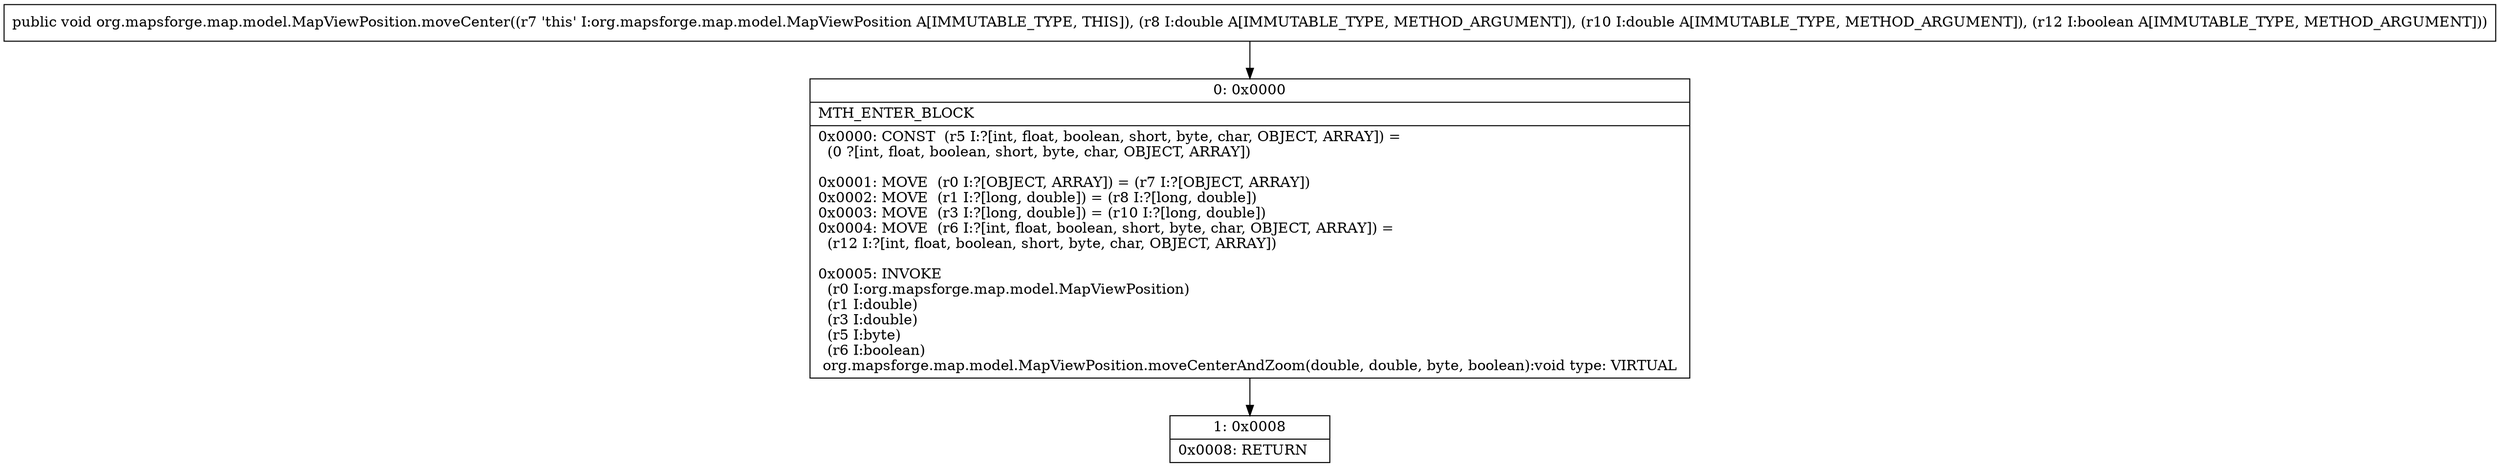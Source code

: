 digraph "CFG fororg.mapsforge.map.model.MapViewPosition.moveCenter(DDZ)V" {
Node_0 [shape=record,label="{0\:\ 0x0000|MTH_ENTER_BLOCK\l|0x0000: CONST  (r5 I:?[int, float, boolean, short, byte, char, OBJECT, ARRAY]) = \l  (0 ?[int, float, boolean, short, byte, char, OBJECT, ARRAY])\l \l0x0001: MOVE  (r0 I:?[OBJECT, ARRAY]) = (r7 I:?[OBJECT, ARRAY]) \l0x0002: MOVE  (r1 I:?[long, double]) = (r8 I:?[long, double]) \l0x0003: MOVE  (r3 I:?[long, double]) = (r10 I:?[long, double]) \l0x0004: MOVE  (r6 I:?[int, float, boolean, short, byte, char, OBJECT, ARRAY]) = \l  (r12 I:?[int, float, boolean, short, byte, char, OBJECT, ARRAY])\l \l0x0005: INVOKE  \l  (r0 I:org.mapsforge.map.model.MapViewPosition)\l  (r1 I:double)\l  (r3 I:double)\l  (r5 I:byte)\l  (r6 I:boolean)\l org.mapsforge.map.model.MapViewPosition.moveCenterAndZoom(double, double, byte, boolean):void type: VIRTUAL \l}"];
Node_1 [shape=record,label="{1\:\ 0x0008|0x0008: RETURN   \l}"];
MethodNode[shape=record,label="{public void org.mapsforge.map.model.MapViewPosition.moveCenter((r7 'this' I:org.mapsforge.map.model.MapViewPosition A[IMMUTABLE_TYPE, THIS]), (r8 I:double A[IMMUTABLE_TYPE, METHOD_ARGUMENT]), (r10 I:double A[IMMUTABLE_TYPE, METHOD_ARGUMENT]), (r12 I:boolean A[IMMUTABLE_TYPE, METHOD_ARGUMENT])) }"];
MethodNode -> Node_0;
Node_0 -> Node_1;
}

